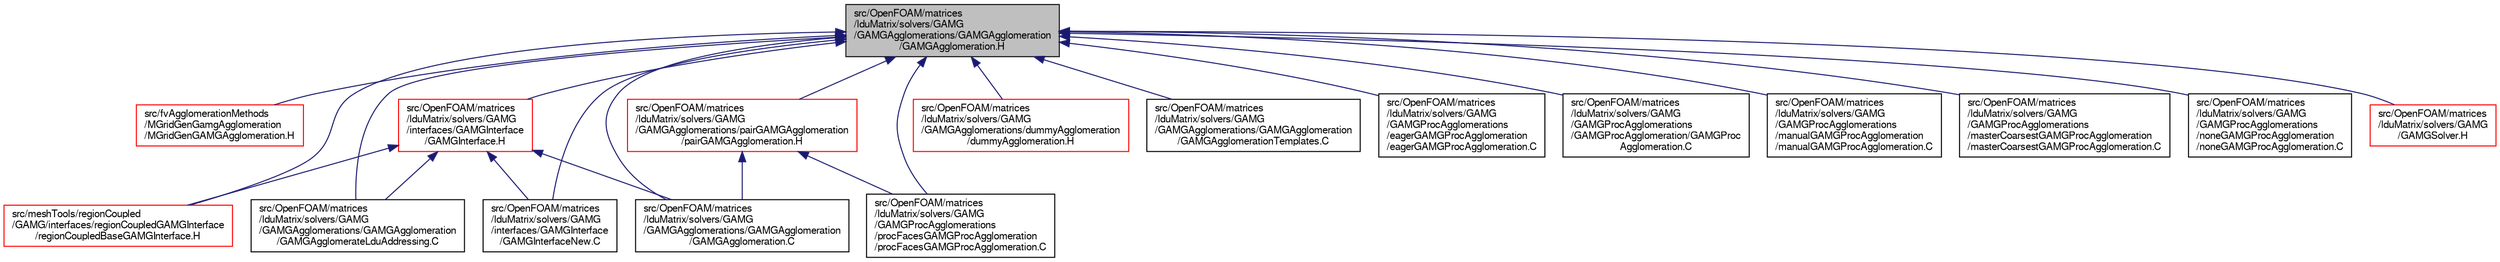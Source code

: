 digraph "src/OpenFOAM/matrices/lduMatrix/solvers/GAMG/GAMGAgglomerations/GAMGAgglomeration/GAMGAgglomeration.H"
{
  bgcolor="transparent";
  edge [fontname="FreeSans",fontsize="10",labelfontname="FreeSans",labelfontsize="10"];
  node [fontname="FreeSans",fontsize="10",shape=record];
  Node132 [label="src/OpenFOAM/matrices\l/lduMatrix/solvers/GAMG\l/GAMGAgglomerations/GAMGAgglomeration\l/GAMGAgglomeration.H",height=0.2,width=0.4,color="black", fillcolor="grey75", style="filled", fontcolor="black"];
  Node132 -> Node133 [dir="back",color="midnightblue",fontsize="10",style="solid",fontname="FreeSans"];
  Node133 [label="src/fvAgglomerationMethods\l/MGridGenGamgAgglomeration\l/MGridGenGAMGAgglomeration.H",height=0.2,width=0.4,color="red",URL="$a04355.html"];
  Node132 -> Node136 [dir="back",color="midnightblue",fontsize="10",style="solid",fontname="FreeSans"];
  Node136 [label="src/meshTools/regionCoupled\l/GAMG/interfaces/regionCoupledGAMGInterface\l/regionCoupledBaseGAMGInterface.H",height=0.2,width=0.4,color="red",URL="$a07709.html"];
  Node132 -> Node146 [dir="back",color="midnightblue",fontsize="10",style="solid",fontname="FreeSans"];
  Node146 [label="src/OpenFOAM/matrices\l/lduMatrix/solvers/GAMG\l/GAMGAgglomerations/dummyAgglomeration\l/dummyAgglomeration.H",height=0.2,width=0.4,color="red",URL="$a10823.html"];
  Node132 -> Node148 [dir="back",color="midnightblue",fontsize="10",style="solid",fontname="FreeSans"];
  Node148 [label="src/OpenFOAM/matrices\l/lduMatrix/solvers/GAMG\l/GAMGAgglomerations/GAMGAgglomeration\l/GAMGAgglomerateLduAddressing.C",height=0.2,width=0.4,color="black",URL="$a10826.html"];
  Node132 -> Node149 [dir="back",color="midnightblue",fontsize="10",style="solid",fontname="FreeSans"];
  Node149 [label="src/OpenFOAM/matrices\l/lduMatrix/solvers/GAMG\l/GAMGAgglomerations/GAMGAgglomeration\l/GAMGAgglomeration.C",height=0.2,width=0.4,color="black",URL="$a10829.html"];
  Node132 -> Node150 [dir="back",color="midnightblue",fontsize="10",style="solid",fontname="FreeSans"];
  Node150 [label="src/OpenFOAM/matrices\l/lduMatrix/solvers/GAMG\l/GAMGAgglomerations/GAMGAgglomeration\l/GAMGAgglomerationTemplates.C",height=0.2,width=0.4,color="black",URL="$a10835.html"];
  Node132 -> Node151 [dir="back",color="midnightblue",fontsize="10",style="solid",fontname="FreeSans"];
  Node151 [label="src/OpenFOAM/matrices\l/lduMatrix/solvers/GAMG\l/GAMGAgglomerations/pairGAMGAgglomeration\l/pairGAMGAgglomeration.H",height=0.2,width=0.4,color="red",URL="$a10844.html"];
  Node151 -> Node149 [dir="back",color="midnightblue",fontsize="10",style="solid",fontname="FreeSans"];
  Node151 -> Node158 [dir="back",color="midnightblue",fontsize="10",style="solid",fontname="FreeSans"];
  Node158 [label="src/OpenFOAM/matrices\l/lduMatrix/solvers/GAMG\l/GAMGProcAgglomerations\l/procFacesGAMGProcAgglomeration\l/procFacesGAMGProcAgglomeration.C",height=0.2,width=0.4,color="black",URL="$a10877.html"];
  Node132 -> Node159 [dir="back",color="midnightblue",fontsize="10",style="solid",fontname="FreeSans"];
  Node159 [label="src/OpenFOAM/matrices\l/lduMatrix/solvers/GAMG\l/GAMGProcAgglomerations\l/eagerGAMGProcAgglomeration\l/eagerGAMGProcAgglomeration.C",height=0.2,width=0.4,color="black",URL="$a10847.html"];
  Node132 -> Node160 [dir="back",color="midnightblue",fontsize="10",style="solid",fontname="FreeSans"];
  Node160 [label="src/OpenFOAM/matrices\l/lduMatrix/solvers/GAMG\l/GAMGProcAgglomerations\l/GAMGProcAgglomeration/GAMGProc\lAgglomeration.C",height=0.2,width=0.4,color="black",URL="$a10853.html"];
  Node132 -> Node161 [dir="back",color="midnightblue",fontsize="10",style="solid",fontname="FreeSans"];
  Node161 [label="src/OpenFOAM/matrices\l/lduMatrix/solvers/GAMG\l/GAMGProcAgglomerations\l/manualGAMGProcAgglomeration\l/manualGAMGProcAgglomeration.C",height=0.2,width=0.4,color="black",URL="$a10859.html"];
  Node132 -> Node162 [dir="back",color="midnightblue",fontsize="10",style="solid",fontname="FreeSans"];
  Node162 [label="src/OpenFOAM/matrices\l/lduMatrix/solvers/GAMG\l/GAMGProcAgglomerations\l/masterCoarsestGAMGProcAgglomeration\l/masterCoarsestGAMGProcAgglomeration.C",height=0.2,width=0.4,color="black",URL="$a10865.html"];
  Node132 -> Node163 [dir="back",color="midnightblue",fontsize="10",style="solid",fontname="FreeSans"];
  Node163 [label="src/OpenFOAM/matrices\l/lduMatrix/solvers/GAMG\l/GAMGProcAgglomerations\l/noneGAMGProcAgglomeration\l/noneGAMGProcAgglomeration.C",height=0.2,width=0.4,color="black",URL="$a10871.html"];
  Node132 -> Node158 [dir="back",color="midnightblue",fontsize="10",style="solid",fontname="FreeSans"];
  Node132 -> Node164 [dir="back",color="midnightblue",fontsize="10",style="solid",fontname="FreeSans"];
  Node164 [label="src/OpenFOAM/matrices\l/lduMatrix/solvers/GAMG\l/GAMGSolver.H",height=0.2,width=0.4,color="red",URL="$a10886.html"];
  Node132 -> Node172 [dir="back",color="midnightblue",fontsize="10",style="solid",fontname="FreeSans"];
  Node172 [label="src/OpenFOAM/matrices\l/lduMatrix/solvers/GAMG\l/interfaces/GAMGInterface\l/GAMGInterface.H",height=0.2,width=0.4,color="red",URL="$a10937.html"];
  Node172 -> Node136 [dir="back",color="midnightblue",fontsize="10",style="solid",fontname="FreeSans"];
  Node172 -> Node148 [dir="back",color="midnightblue",fontsize="10",style="solid",fontname="FreeSans"];
  Node172 -> Node149 [dir="back",color="midnightblue",fontsize="10",style="solid",fontname="FreeSans"];
  Node172 -> Node193 [dir="back",color="midnightblue",fontsize="10",style="solid",fontname="FreeSans"];
  Node193 [label="src/OpenFOAM/matrices\l/lduMatrix/solvers/GAMG\l/interfaces/GAMGInterface\l/GAMGInterfaceNew.C",height=0.2,width=0.4,color="black",URL="$a10940.html"];
  Node132 -> Node193 [dir="back",color="midnightblue",fontsize="10",style="solid",fontname="FreeSans"];
}
